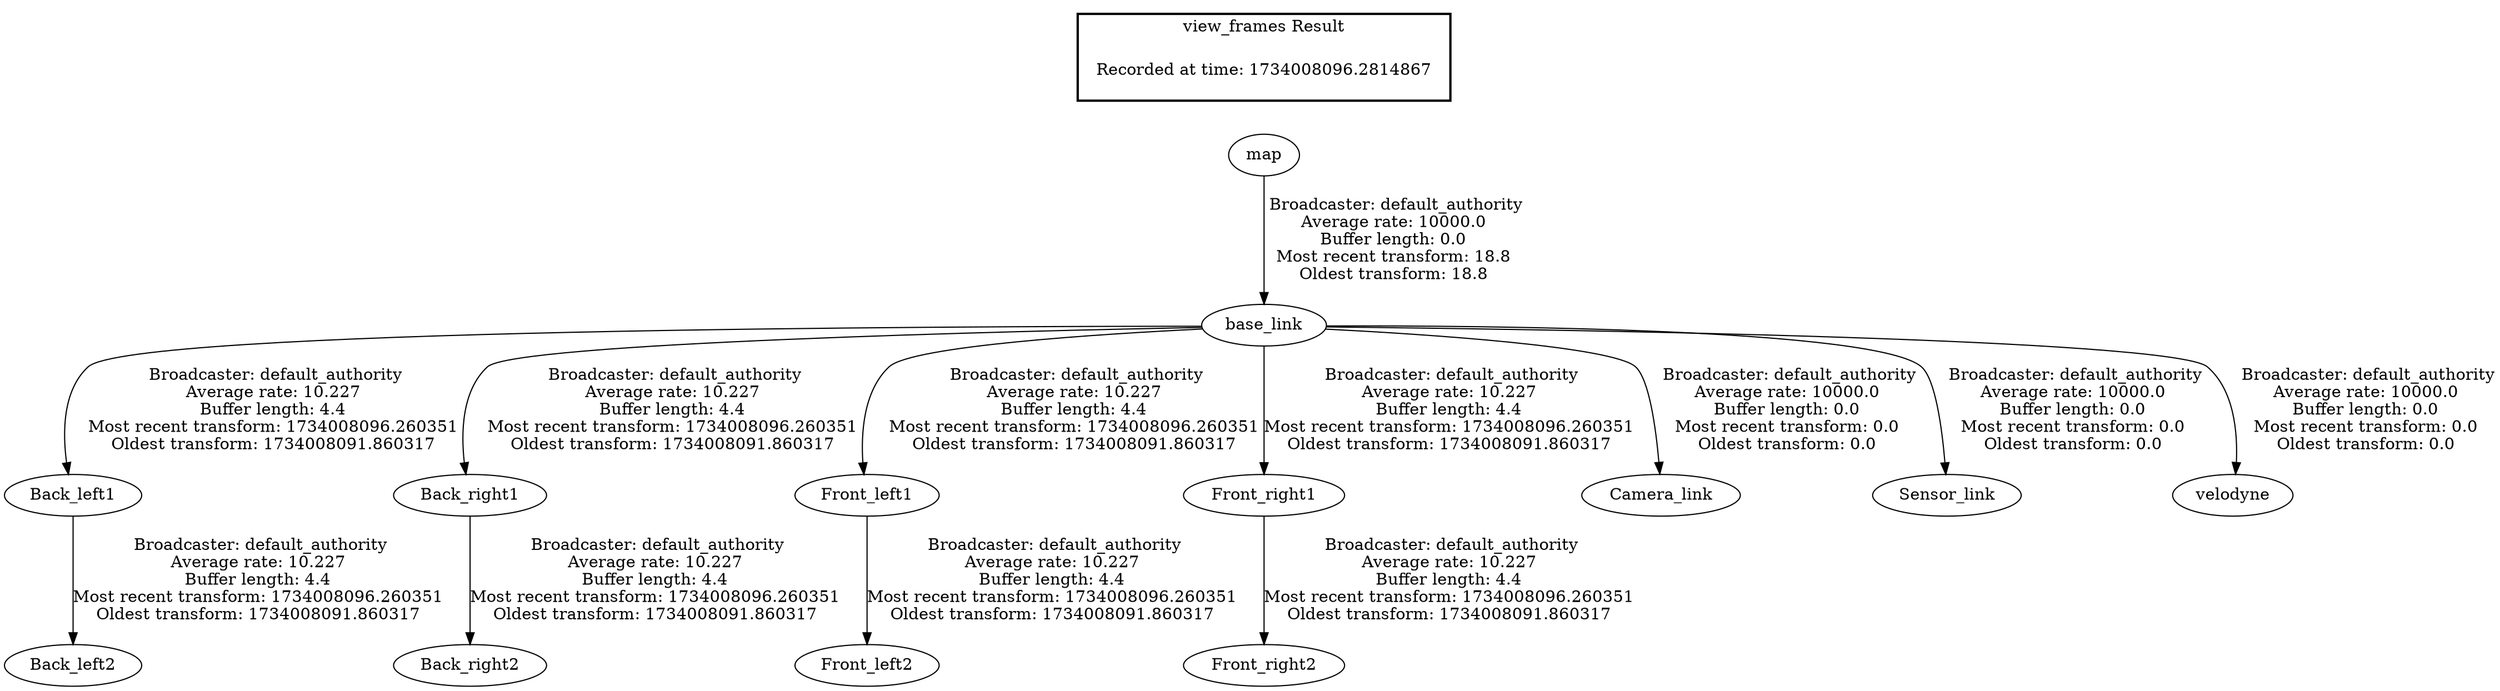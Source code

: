 digraph G {
"base_link" -> "Back_left1"[label=" Broadcaster: default_authority\nAverage rate: 10.227\nBuffer length: 4.4\nMost recent transform: 1734008096.260351\nOldest transform: 1734008091.860317\n"];
"map" -> "base_link"[label=" Broadcaster: default_authority\nAverage rate: 10000.0\nBuffer length: 0.0\nMost recent transform: 18.8\nOldest transform: 18.8\n"];
"Back_left1" -> "Back_left2"[label=" Broadcaster: default_authority\nAverage rate: 10.227\nBuffer length: 4.4\nMost recent transform: 1734008096.260351\nOldest transform: 1734008091.860317\n"];
"base_link" -> "Back_right1"[label=" Broadcaster: default_authority\nAverage rate: 10.227\nBuffer length: 4.4\nMost recent transform: 1734008096.260351\nOldest transform: 1734008091.860317\n"];
"Back_right1" -> "Back_right2"[label=" Broadcaster: default_authority\nAverage rate: 10.227\nBuffer length: 4.4\nMost recent transform: 1734008096.260351\nOldest transform: 1734008091.860317\n"];
"base_link" -> "Front_left1"[label=" Broadcaster: default_authority\nAverage rate: 10.227\nBuffer length: 4.4\nMost recent transform: 1734008096.260351\nOldest transform: 1734008091.860317\n"];
"Front_left1" -> "Front_left2"[label=" Broadcaster: default_authority\nAverage rate: 10.227\nBuffer length: 4.4\nMost recent transform: 1734008096.260351\nOldest transform: 1734008091.860317\n"];
"base_link" -> "Front_right1"[label=" Broadcaster: default_authority\nAverage rate: 10.227\nBuffer length: 4.4\nMost recent transform: 1734008096.260351\nOldest transform: 1734008091.860317\n"];
"Front_right1" -> "Front_right2"[label=" Broadcaster: default_authority\nAverage rate: 10.227\nBuffer length: 4.4\nMost recent transform: 1734008096.260351\nOldest transform: 1734008091.860317\n"];
"base_link" -> "Camera_link"[label=" Broadcaster: default_authority\nAverage rate: 10000.0\nBuffer length: 0.0\nMost recent transform: 0.0\nOldest transform: 0.0\n"];
"base_link" -> "Sensor_link"[label=" Broadcaster: default_authority\nAverage rate: 10000.0\nBuffer length: 0.0\nMost recent transform: 0.0\nOldest transform: 0.0\n"];
"base_link" -> "velodyne"[label=" Broadcaster: default_authority\nAverage rate: 10000.0\nBuffer length: 0.0\nMost recent transform: 0.0\nOldest transform: 0.0\n"];
edge [style=invis];
 subgraph cluster_legend { style=bold; color=black; label ="view_frames Result";
"Recorded at time: 1734008096.2814867"[ shape=plaintext ] ;
}->"map";
}